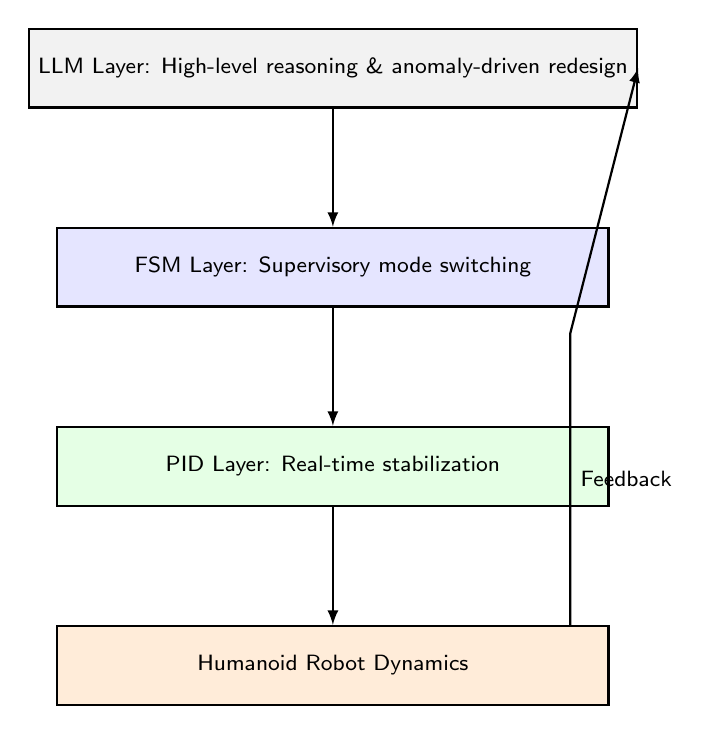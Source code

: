 \begin{tikzpicture}[>=latex, node distance=1.5cm, font=\footnotesize\sffamily]

% --- LLM Layer ---
\node[draw, thick, fill=gray!10, minimum width=7cm, minimum height=1cm] (llm) {LLM Layer: High-level reasoning \& anomaly-driven redesign};

% --- FSM Layer ---
\node[draw, thick, fill=blue!10, minimum width=7cm, minimum height=1cm, below=of llm] (fsm) {FSM Layer: Supervisory mode switching};

% --- PID Layer ---
\node[draw, thick, fill=green!10, minimum width=7cm, minimum height=1cm, below=of fsm] (pid) {PID Layer: Real-time stabilization};

% --- Plant (Humanoid System) ---
\node[draw, thick, fill=orange!15, minimum width=7cm, minimum height=1cm, below=of pid] (plant) {Humanoid Robot Dynamics};

% --- Arrows ---
\draw[->, thick] (llm.south) -- (fsm.north);
\draw[->, thick] (fsm.south) -- (pid.north);
\draw[->, thick] (pid.south) -- (plant.north);
\draw[->, thick] (plant.north east)++(-0.5,0) -- ++(0,3.7) node[midway,right]{Feedback} -- (llm.east);

\end{tikzpicture}
